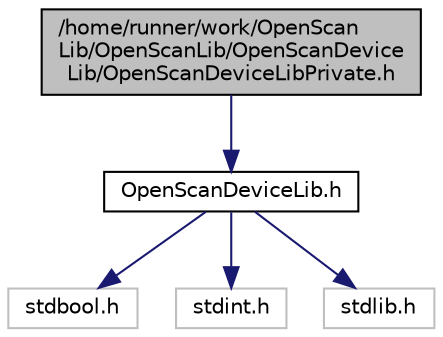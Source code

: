 digraph "/home/runner/work/OpenScanLib/OpenScanLib/OpenScanDeviceLib/OpenScanDeviceLibPrivate.h"
{
 // LATEX_PDF_SIZE
  edge [fontname="Helvetica",fontsize="10",labelfontname="Helvetica",labelfontsize="10"];
  node [fontname="Helvetica",fontsize="10",shape=record];
  Node1 [label="/home/runner/work/OpenScan\lLib/OpenScanLib/OpenScanDevice\lLib/OpenScanDeviceLibPrivate.h",height=0.2,width=0.4,color="black", fillcolor="grey75", style="filled", fontcolor="black",tooltip="Internal definitions for OpenScanDeviceLib."];
  Node1 -> Node2 [color="midnightblue",fontsize="10",style="solid",fontname="Helvetica"];
  Node2 [label="OpenScanDeviceLib.h",height=0.2,width=0.4,color="black", fillcolor="white", style="filled",URL="$OpenScanDeviceLib_8h.html",tooltip="Public header for OpenScanDeviceLib."];
  Node2 -> Node3 [color="midnightblue",fontsize="10",style="solid",fontname="Helvetica"];
  Node3 [label="stdbool.h",height=0.2,width=0.4,color="grey75", fillcolor="white", style="filled",tooltip=" "];
  Node2 -> Node4 [color="midnightblue",fontsize="10",style="solid",fontname="Helvetica"];
  Node4 [label="stdint.h",height=0.2,width=0.4,color="grey75", fillcolor="white", style="filled",tooltip=" "];
  Node2 -> Node5 [color="midnightblue",fontsize="10",style="solid",fontname="Helvetica"];
  Node5 [label="stdlib.h",height=0.2,width=0.4,color="grey75", fillcolor="white", style="filled",tooltip=" "];
}
